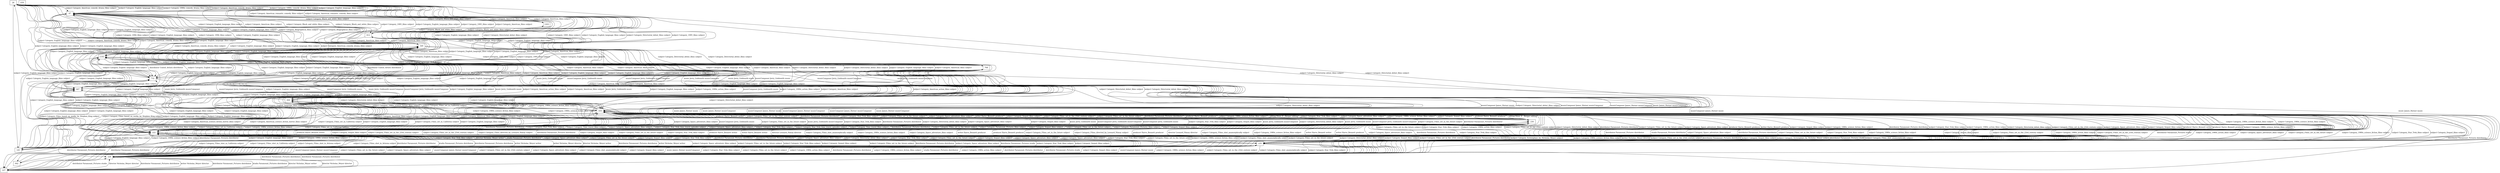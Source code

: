 digraph dbpedia {
"26" [shape=box];
"47" [shape=box];
"145" [shape=box];
"222" [shape=box];
"227" [shape=box];
"228" [shape=box];
"229" [shape=box];
"230" [shape=box];
"444" [shape=box];
"447" [shape=box];
"450" [shape=box];
"549" [shape=box];
"612" [shape=box];
"639" [shape=box];
"642" [shape=box];
"732" [shape=box];
"768" [shape=box];
"1193" [shape=box];
"1203" [shape=box];

"230" -> "229" [weight=0.48999999999999994;label="subject Category_Films_set_in_the_23rd_century subject"];
"229" -> "768" [weight=0.09;label="musicComposer James_Horner music"];
"230" -> "450" [weight=0.48999999999999994;label="subject Category_Space_adventure_films subject"];
"450" -> "230" [weight=0.48999999999999994;label="subject Category_Space_adventure_films subject"];
"549" -> "450" [weight=0.09;label="music Jerry_Goldsmith musicComposer"];
"768" -> "444" [weight=0.48999999999999994;label="subject Category_English_language_films subject"];
"230" -> "227" [weight=0.32000000000000006;label="writer Nicholas_Meyer director"];
"229" -> "222" [weight=0.48999999999999994;label="subject Category_Space_adventure_films subject"];
"47" -> "732" [weight=0.48999999999999994;label="subject Category_English_language_films subject"];
"642" -> "222" [weight=0.48999999999999994;label="subject Category_Films_shot_in_California subject"];
"450" -> "26" [weight=0.48999999999999994;label="subject Category_Directorial_debut_films subject"];
"230" -> "229" [weight=0.48999999999999994;label="subject Category_Films_set_in_the_future subject"];
"26" -> "444" [weight=0.48999999999999994;label="subject Category_American_films subject"];
"228" -> "230" [weight=0.32000000000000006;label="director Nicholas_Meyer writer"];
"222" -> "549" [weight=0.09;label="musicComposer Jerry_Goldsmith music"];
"222" -> "642" [weight=0.48999999999999994;label="subject Category_Films_shot_in_Arizona subject"];
"47" -> "26" [weight=0.48999999999999994;label="subject Category_English_language_films subject"];
"447" -> "1193" [weight=0.48999999999999994;label="subject Category_English_language_films subject"];
"549" -> "450" [weight=0.09;label="music Jerry_Goldsmith music"];
"222" -> "26" [weight=0.48999999999999994;label="subject Category_Directorial_debut_films subject"];
"222" -> "549" [weight=0.48999999999999994;label="subject Category_1990s_action_films subject"];
"26" -> "47" [weight=0.48999999999999994;label="subject Category_1990s_comedy_drama_films subject"];
"26" -> "1203" [weight=0.48999999999999994;label="subject Category_American_romantic_comedy_films subject"];
"222" -> "768" [weight=0.48999999999999994;label="subject Category_Directorial_debut_films subject"];
"47" -> "768" [weight=0.48999999999999994;label="subject Category_English_language_films subject"];
"444" -> "768" [weight=0.48999999999999994;label="subject Category_English_language_films subject"];
"229" -> "444" [weight=0.48999999999999994;label="subject Category_1980s_science_fiction_films subject"];
"230" -> "222" [weight=0.48999999999999994;label="subject Category_Space_adventure_films subject"];
"444" -> "450" [weight=0.48999999999999994;label="subject Category_Films_set_in_California subject"];
"229" -> "228" [weight=0.48999999999999994;label="subject Category_1980s_action_films subject"];
"549" -> "447" [weight=0.48999999999999994;label="subject Category_English_language_films subject"];
"47" -> "1203" [weight=0.48999999999999994;label="subject Category_Black_and_white_films subject"];
"612" -> "222" [weight=0.48999999999999994;label="subject Category_American_films subject"];
"450" -> "229" [weight=0.04000000000000001;label="distributor Paramount_Pictures distributor"];
"229" -> "228" [weight=0.04000000000000001;label="distributor Paramount_Pictures distributor"];
"222" -> "230" [weight=0.48999999999999994;label="subject Category_Films_set_in_the_future subject"];
"228" -> "450" [weight=0.48999999999999994;label="subject Category_Films_set_in_the_future subject"];
"732" -> "768" [weight=0.48999999999999994;label="subject Category_English_language_films subject"];
"222" -> "1193" [weight=0.48999999999999994;label="subject Category_English_language_films subject"];
"444" -> "26" [weight=0.48999999999999994;label="subject Category_American_films subject"];
"447" -> "732" [weight=0.48999999999999994;label="subject Category_English_language_films subject"];
"230" -> "450" [weight=0.04000000000000001;label="writer Harve_Bennett producer"];
"145" -> "444" [weight=0.48999999999999994;label="subject Category_Films_set_in_California subject"];
"26" -> "222" [weight=0.48999999999999994;label="subject Category_English_language_films subject"];
"47" -> "145" [weight=0.48999999999999994;label="subject Category_English_language_films subject"];
"26" -> "47" [weight=0.48999999999999994;label="subject Category_English_language_films subject"];
"222" -> "229" [weight=0.04000000000000001;label="distributor Paramount_Pictures distributor"];
"447" -> "768" [weight=0.48999999999999994;label="subject Category_English_language_films subject"];
"450" -> "145" [weight=0.48999999999999994;label="subject Category_Films_set_in_California subject"];
"222" -> "450" [weight=0.48999999999999994;label="subject Category_Space_adventure_films subject"];
"732" -> "145" [weight=0.48999999999999994;label="subject Category_English_language_films subject"];
"228" -> "450" [weight=0.04000000000000001;label="distributor Paramount_Pictures distributor"];
"444" -> "222" [weight=0.48999999999999994;label="subject Category_American_films subject"];
"47" -> "26" [weight=0.48999999999999994;label="subject Category_1990s_comedy_drama_films subject"];
"612" -> "444" [weight=0.48999999999999994;label="subject Category_American_films subject"];
"229" -> "450" [weight=0.48999999999999994;label="subject Category_Star_Trek_films subject"];
"228" -> "227" [weight=0.6400000000000001;label="director Nicholas_Meyer director"];
"444" -> "222" [weight=0.48999999999999994;label="subject Category_English_language_films subject"];
"549" -> "447" [weight=0.04000000000000001;label="distributor United_Artists distributor"];
"230" -> "222" [weight=0.48999999999999994;label="subject Category_Star_Trek_films subject"];
"450" -> "222" [weight=0.48999999999999994;label="subject Category_Films_set_in_the_future subject"];
"549" -> "732" [weight=0.48999999999999994;label="subject Category_English_language_films subject"];
"768" -> "222" [weight=0.48999999999999994;label="subject Category_English_language_films subject"];
"230" -> "229" [weight=0.48999999999999994;label="subject Category_Films_directed_by_Leonard_Nimoy subject"];
"229" -> "222" [weight=0.48999999999999994;label="subject Category_Star_Trek_films subject"];
"450" -> "230" [weight=0.48999999999999994;label="subject Category_1980s_science_fiction_films subject"];
"444" -> "230" [weight=0.48999999999999994;label="subject Category_1980s_science_fiction_films subject"];
"26" -> "549" [weight=0.48999999999999994;label="subject Category_English_language_films subject"];
"450" -> "222" [weight=0.09;label="music Jerry_Goldsmith musicComposer"];
"26" -> "145" [weight=0.48999999999999994;label="subject Category_English_language_films subject"];
"230" -> "228" [weight=0.48999999999999994;label="subject Category_1980s_science_fiction_films subject"];
"549" -> "222" [weight=0.48999999999999994;label="subject Category_1990s_action_films subject"];
"145" -> "768" [weight=0.48999999999999994;label="subject Category_English_language_films subject"];
"222" -> "450" [weight=0.48999999999999994;label="subject Category_Star_Trek_films subject"];
"26" -> "222" [weight=0.48999999999999994;label="subject Category_American_films subject"];
"227" -> "229" [weight=0.04000000000000001;label="distributor Paramount_Pictures distributor"];
"230" -> "228" [weight=0.32000000000000006;label="writer Nicholas_Meyer director"];
"228" -> "229" [weight=0.09;label="musicComposer James_Horner musicComposer"];
"450" -> "230" [weight=0.48999999999999994;label="subject Category_Sequel_films subject"];
"145" -> "1193" [weight=0.48999999999999994;label="subject Category_English_language_films subject"];
"228" -> "229" [weight=0.48999999999999994;label="subject Category_Films_set_in_the_23rd_century subject"];
"444" -> "145" [weight=0.48999999999999994;label="subject Category_Films_set_in_California subject"];
"229" -> "26" [weight=0.48999999999999994;label="subject Category_Directorial_debut_films subject"];
"227" -> "228" [weight=0.020000000000000004;label="distributor Paramount_Pictures studio"];
"230" -> "229" [weight=0.010000000000000002;label="producer Harve_Bennett producer"];
"1193" -> "549" [weight=0.48999999999999994;label="subject Category_English_language_films subject"];
"229" -> "222" [weight=0.04000000000000001;label="distributor Paramount_Pictures distributor"];
"230" -> "450" [weight=0.48999999999999994;label="subject Category_Sequel_films subject"];
"222" -> "450" [weight=0.48999999999999994;label="subject Category_Sequel_films subject"];
"732" -> "26" [weight=0.48999999999999994;label="subject Category_English_language_films subject"];
"612" -> "47" [weight=0.48999999999999994;label="subject Category_Black_and_white_films subject"];
"732" -> "26" [weight=0.48999999999999994;label="subject Category_American_comedy_drama_films subject"];
"229" -> "230" [weight=0.48999999999999994;label="subject Category_Films_set_in_the_23rd_century subject"];
"229" -> "230" [weight=0.48999999999999994;label="subject Category_Films_directed_by_Leonard_Nimoy subject"];
"549" -> "47" [weight=0.48999999999999994;label="subject Category_Biographical_films subject"];
"26" -> "229" [weight=0.48999999999999994;label="subject Category_Directorial_debut_films subject"];
"228" -> "230" [weight=0.020000000000000004;label="studio Paramount_Pictures distributor"];
"732" -> "447" [weight=0.48999999999999994;label="subject Category_English_language_films subject"];
"768" -> "26" [weight=0.48999999999999994;label="subject Category_English_language_films subject"];
"768" -> "47" [weight=0.48999999999999994;label="subject Category_English_language_films subject"];
"450" -> "230" [weight=0.010000000000000002;label="producer Harve_Bennett producer"];
"230" -> "222" [weight=0.48999999999999994;label="subject Category_Star_Trek_time_travel_episodes subject"];
"228" -> "222" [weight=0.020000000000000004;label="studio Paramount_Pictures distributor"];
"230" -> "450" [weight=0.48999999999999994;label="subject Category_Films_set_in_the_23rd_century subject"];
"549" -> "222" [weight=0.09;label="musicComposer Jerry_Goldsmith music"];
"222" -> "549" [weight=0.48999999999999994;label="subject Category_American_films subject"];
"229" -> "230" [weight=0.04000000000000001;label="distributor Paramount_Pictures distributor"];
"768" -> "228" [weight=0.09;label="musicComposer James_Horner musicComposer"];
"222" -> "229" [weight=0.48999999999999994;label="subject Category_Space_adventure_films subject"];
"228" -> "450" [weight=0.48999999999999994;label="subject Category_Star_Trek_films subject"];
"229" -> "450" [weight=0.48999999999999994;label="subject Category_1980s_action_films subject"];
"228" -> "768" [weight=0.09;label="musicComposer James_Horner musicComposer"];
"227" -> "450" [weight=0.04000000000000001;label="distributor Paramount_Pictures distributor"];
"549" -> "222" [weight=0.09;label="music Jerry_Goldsmith musicComposer"];
"549" -> "145" [weight=0.48999999999999994;label="subject Category_English_language_films subject"];
"229" -> "230" [weight=0.48999999999999994;label="subject Category_Sequel_films subject"];
"228" -> "222" [weight=0.04000000000000001;label="distributor Paramount_Pictures distributor"];
"450" -> "222" [weight=0.09;label="music Jerry_Goldsmith music"];
"228" -> "222" [weight=0.48999999999999994;label="subject Category_Space_adventure_films subject"];
"222" -> "47" [weight=0.48999999999999994;label="subject Category_English_language_films subject"];
"229" -> "222" [weight=0.48999999999999994;label="subject Category_Films_set_in_the_future subject"];
"229" -> "768" [weight=0.48999999999999994;label="subject Category_Directorial_debut_films subject"];
"444" -> "47" [weight=0.48999999999999994;label="subject Category_English_language_films subject"];
"450" -> "229" [weight=0.48999999999999994;label="subject Category_Star_Trek_films subject"];
"229" -> "230" [weight=0.48999999999999994;label="subject Category_Films_set_in_the_future subject"];
"549" -> "222" [weight=0.09;label="musicComposer Jerry_Goldsmith musicComposer"];
"47" -> "26" [weight=0.48999999999999994;label="subject Category_American_comedy_drama_films subject"];
"444" -> "228" [weight=0.48999999999999994;label="subject Category_1980s_science_fiction_films subject"];
"222" -> "549" [weight=0.48999999999999994;label="subject Category_American_action_films subject"];
"450" -> "222" [weight=0.09;label="musicComposer Jerry_Goldsmith musicComposer"];
"450" -> "229" [weight=0.48999999999999994;label="subject Category_1980s_action_films subject"];
"549" -> "450" [weight=0.09;label="musicComposer Jerry_Goldsmith musicComposer"];
"145" -> "447" [weight=0.48999999999999994;label="subject Category_English_language_films subject"];
"447" -> "145" [weight=0.48999999999999994;label="subject Category_English_language_films subject"];
"732" -> "47" [weight=0.48999999999999994;label="subject Category_American_comedy_drama_films subject"];
"222" -> "447" [weight=0.48999999999999994;label="subject Category_English_language_films subject"];
"642" -> "222" [weight=0.48999999999999994;label="subject Category_Films_shot_in_Arizona subject"];
"222" -> "444" [weight=0.48999999999999994;label="subject Category_English_language_films subject"];
"230" -> "228" [weight=0.48999999999999994;label="subject Category_Space_adventure_films subject"];
"229" -> "450" [weight=0.48999999999999994;label="subject Category_Films_set_in_the_23rd_century subject"];
"444" -> "549" [weight=0.48999999999999994;label="subject Category_English_language_films subject"];
"228" -> "230" [weight=0.48999999999999994;label="subject Category_Sequel_films subject"];
"222" -> "549" [weight=0.09;label="music Jerry_Goldsmith musicComposer"];
"230" -> "222" [weight=0.48999999999999994;label="subject Category_Time_travel_films subject"];
"229" -> "230" [weight=0.48999999999999994;label="subject Category_Star_Trek_films subject"];
"230" -> "228" [weight=0.48999999999999994;label="subject Category_Films_set_in_the_future subject"];
"444" -> "145" [weight=0.48999999999999994;label="subject Category_American_science_fiction_horror_films subject"];
"230" -> "227" [weight=0.04000000000000001;label="distributor Paramount_Pictures distributor"];
"222" -> "230" [weight=0.48999999999999994;label="subject Category_Paramount_Pictures_films subject"];
"450" -> "444" [weight=0.48999999999999994;label="subject Category_Films_set_in_California subject"];
"228" -> "227" [weight=0.04000000000000001;label="distributor Paramount_Pictures distributor"];
"145" -> "222" [weight=0.48999999999999994;label="subject Category_1990s_science_fiction_films subject"];
"230" -> "228" [weight=0.48999999999999994;label="subject Category_Films_set_in_the_23rd_century subject"];
"228" -> "229" [weight=0.48999999999999994;label="subject Category_Space_adventure_films subject"];
"230" -> "229" [weight=0.6400000000000001;label="director Leonard_Nimoy director"];
"450" -> "228" [weight=0.48999999999999994;label="subject Category_Films_set_in_the_23rd_century subject"];
"732" -> "47" [weight=0.48999999999999994;label="subject Category_English_language_films subject"];
"549" -> "222" [weight=0.48999999999999994;label="subject Category_English_language_films subject"];
"447" -> "47" [weight=0.48999999999999994;label="subject Category_English_language_films subject"];
"230" -> "450" [weight=0.48999999999999994;label="subject Category_Films_set_in_the_future subject"];
"450" -> "230" [weight=0.16000000000000003;label="editing Peter_E__Berger editing"];
"47" -> "549" [weight=0.48999999999999994;label="subject Category_English_language_films subject"];
"612" -> "26" [weight=0.48999999999999994;label="subject Category_American_films subject"];
"1193" -> "47" [weight=0.48999999999999994;label="subject Category_English_language_films subject"];
"450" -> "549" [weight=0.09;label="music Jerry_Goldsmith musicComposer"];
"1193" -> "222" [weight=0.48999999999999994;label="subject Category_English_language_films subject"];
"450" -> "230" [weight=0.04000000000000001;label="producer Harve_Bennett writer"];
"549" -> "222" [weight=0.09;label="music Jerry_Goldsmith music"];
"230" -> "227" [weight=0.16000000000000003;label="writer Nicholas_Meyer writer"];
"222" -> "230" [weight=0.48999999999999994;label="subject Category_Sequel_films subject"];
"145" -> "47" [weight=0.48999999999999994;label="subject Category_English_language_films subject"];
"230" -> "229" [weight=0.48999999999999994;label="subject Category_Films_shot_anamorphically subject"];
"145" -> "732" [weight=0.48999999999999994;label="subject Category_English_language_films subject"];
"26" -> "444" [weight=0.48999999999999994;label="subject Category_English_language_films subject"];
"549" -> "1193" [weight=0.48999999999999994;label="subject Category_English_language_films subject"];
"222" -> "230" [weight=0.04000000000000001;label="distributor Paramount_Pictures distributor"];
"228" -> "229" [weight=0.48999999999999994;label="subject Category_Films_shot_anamorphically subject"];
"447" -> "145" [weight=0.48999999999999994;label="subject Category_Films_based_on_works_by_Stephen_King subject"];
"444" -> "1193" [weight=0.48999999999999994;label="subject Category_English_language_films subject"];
"222" -> "145" [weight=0.48999999999999994;label="subject Category_1990s_science_fiction_films subject"];
"229" -> "228" [weight=0.020000000000000004;label="distributor Paramount_Pictures studio"];
"447" -> "444" [weight=0.48999999999999994;label="subject Category_English_language_films subject"];
"732" -> "1193" [weight=0.48999999999999994;label="subject Category_English_language_films subject"];
"229" -> "230" [weight=0.04000000000000001;label="producer Harve_Bennett writer"];
"768" -> "145" [weight=0.48999999999999994;label="subject Category_English_language_films subject"];
"229" -> "228" [weight=0.48999999999999994;label="subject Category_Sequel_films subject"];
"228" -> "230" [weight=0.48999999999999994;label="subject Category_Star_Trek_films subject"];
"228" -> "222" [weight=0.48999999999999994;label="subject Category_Films_set_in_the_future subject"];
"444" -> "450" [weight=0.48999999999999994;label="subject Category_1980s_science_fiction_films subject"];
"228" -> "450" [weight=0.48999999999999994;label="subject Category_1980s_science_fiction_films subject"];
"222" -> "549" [weight=0.09;label="musicComposer Jerry_Goldsmith musicComposer"];
"450" -> "228" [weight=0.020000000000000004;label="distributor Paramount_Pictures studio"];
"229" -> "230" [weight=0.16000000000000003;label="writer Harve_Bennett writer"];
"230" -> "229" [weight=0.48999999999999994;label="subject Category_1980s_science_fiction_films subject"];
"26" -> "450" [weight=0.48999999999999994;label="subject Category_Directorial_debut_films subject"];
"732" -> "222" [weight=0.48999999999999994;label="subject Category_English_language_films subject"];
"230" -> "228" [weight=0.04000000000000001;label="distributor Paramount_Pictures distributor"];
"229" -> "230" [weight=0.6400000000000001;label="director Leonard_Nimoy director"];
"1193" -> "145" [weight=0.48999999999999994;label="subject Category_English_language_films subject"];
"230" -> "450" [weight=0.04000000000000001;label="distributor Paramount_Pictures distributor"];
"444" -> "732" [weight=0.48999999999999994;label="subject Category_English_language_films subject"];
"768" -> "447" [weight=0.48999999999999994;label="subject Category_English_language_films subject"];
"227" -> "230" [weight=0.32000000000000006;label="director Nicholas_Meyer writer"];
"228" -> "768" [weight=0.09;label="music James_Horner musicComposer"];
"228" -> "229" [weight=0.48999999999999994;label="subject Category_Sequel_films subject"];
"222" -> "768" [weight=0.48999999999999994;label="subject Category_English_language_films subject"];
"228" -> "450" [weight=0.48999999999999994;label="subject Category_Sequel_films subject"];
"228" -> "450" [weight=0.48999999999999994;label="subject Category_Films_set_in_the_23rd_century subject"];
"450" -> "549" [weight=0.09;label="music Jerry_Goldsmith music"];
"222" -> "230" [weight=0.48999999999999994;label="subject Category_Star_Trek_films subject"];
"450" -> "549" [weight=0.09;label="musicComposer Jerry_Goldsmith music"];
"732" -> "549" [weight=0.48999999999999994;label="subject Category_English_language_films subject"];
"26" -> "768" [weight=0.48999999999999994;label="subject Category_English_language_films subject"];
"222" -> "229" [weight=0.48999999999999994;label="subject Category_Directorial_debut_films subject"];
"145" -> "549" [weight=0.48999999999999994;label="subject Category_English_language_films subject"];
"1203" -> "612" [weight=0.48999999999999994;label="subject Category_Black_and_white_films subject"];
"447" -> "26" [weight=0.48999999999999994;label="subject Category_English_language_films subject"];
"230" -> "229" [weight=0.16000000000000003;label="writer Harve_Bennett writer"];
"229" -> "228" [weight=0.09;label="musicComposer James_Horner music"];
"450" -> "222" [weight=0.09;label="musicComposer Jerry_Goldsmith music"];
"145" -> "447" [weight=0.48999999999999994;label="subject Category_Films_based_on_works_by_Stephen_King subject"];
"230" -> "222" [weight=0.04000000000000001;label="distributor Paramount_Pictures distributor"];
"768" -> "229" [weight=0.48999999999999994;label="subject Category_Directorial_debut_films subject"];
"222" -> "450" [weight=0.09;label="music Jerry_Goldsmith musicComposer"];
"549" -> "222" [weight=0.48999999999999994;label="subject Category_American_action_films subject"];
"222" -> "229" [weight=0.48999999999999994;label="subject Category_Star_Trek_films subject"];
"230" -> "228" [weight=0.48999999999999994;label="subject Category_Sequel_films subject"];
"1193" -> "768" [weight=0.48999999999999994;label="subject Category_English_language_films subject"];
"768" -> "26" [weight=0.48999999999999994;label="subject Category_Directorial_debut_films subject"];
"450" -> "227" [weight=0.04000000000000001;label="distributor Paramount_Pictures distributor"];
"145" -> "444" [weight=0.48999999999999994;label="subject Category_English_language_films subject"];
"450" -> "222" [weight=0.48999999999999994;label="subject Category_Star_Trek_films subject"];
"145" -> "26" [weight=0.48999999999999994;label="subject Category_English_language_films subject"];
"612" -> "1203" [weight=0.48999999999999994;label="subject Category_Black_and_white_films subject"];
"229" -> "228" [weight=0.48999999999999994;label="subject Category_1980s_science_fiction_films subject"];
"1193" -> "444" [weight=0.48999999999999994;label="subject Category_English_language_films subject"];
"222" -> "612" [weight=0.48999999999999994;label="subject Category_American_films subject"];
"228" -> "229" [weight=0.09;label="music James_Horner musicComposer"];
"228" -> "450" [weight=0.48999999999999994;label="subject Category_Space_adventure_films subject"];
"1203" -> "26" [weight=0.48999999999999994;label="subject Category_American_romantic_comedy_films subject"];
"549" -> "222" [weight=0.48999999999999994;label="subject Category_American_films subject"];
"229" -> "227" [weight=0.04000000000000001;label="distributor Paramount_Pictures distributor"];
"227" -> "228" [weight=0.6400000000000001;label="director Nicholas_Meyer director"];
"444" -> "612" [weight=0.48999999999999994;label="subject Category_American_films subject"];
"222" -> "444" [weight=0.48999999999999994;label="subject Category_American_films subject"];
"222" -> "450" [weight=0.48999999999999994;label="subject Category_Directorial_debut_films subject"];
"228" -> "230" [weight=0.48999999999999994;label="subject Category_Space_adventure_films subject"];
"229" -> "230" [weight=0.48999999999999994;label="subject Category_Films_shot_anamorphically subject"];
"222" -> "228" [weight=0.48999999999999994;label="subject Category_Films_set_in_the_future subject"];
"768" -> "450" [weight=0.48999999999999994;label="subject Category_Directorial_debut_films subject"];
"229" -> "228" [weight=0.48999999999999994;label="subject Category_Films_set_in_the_23rd_century subject"];
"228" -> "230" [weight=0.48999999999999994;label="subject Category_1980s_science_fiction_films subject"];
"229" -> "230" [weight=0.48999999999999994;label="subject Category_1980s_science_fiction_films subject"];
"549" -> "768" [weight=0.48999999999999994;label="subject Category_1995_films subject"];
"450" -> "229" [weight=0.48999999999999994;label="subject Category_Directorial_debut_films subject"];
"228" -> "230" [weight=0.48999999999999994;label="subject Category_Films_shot_anamorphically subject"];
"222" -> "145" [weight=0.48999999999999994;label="subject Category_English_language_films subject"];
"222" -> "732" [weight=0.48999999999999994;label="subject Category_English_language_films subject"];
"768" -> "549" [weight=0.48999999999999994;label="subject Category_English_language_films subject"];
"26" -> "222" [weight=0.48999999999999994;label="subject Category_Directorial_debut_films subject"];
"47" -> "549" [weight=0.48999999999999994;label="subject Category_Biographical_films subject"];
"450" -> "222" [weight=0.04000000000000001;label="distributor Paramount_Pictures distributor"];
"228" -> "230" [weight=0.48999999999999994;label="subject Category_Films_set_in_the_future subject"];
"230" -> "229" [weight=0.04000000000000001;label="writer Harve_Bennett producer"];
"450" -> "228" [weight=0.48999999999999994;label="subject Category_1980s_action_films subject"];
"549" -> "26" [weight=0.48999999999999994;label="subject Category_English_language_films subject"];
"450" -> "228" [weight=0.48999999999999994;label="subject Category_Space_adventure_films subject"];
"227" -> "228" [weight=0.04000000000000001;label="distributor Paramount_Pictures distributor"];
"450" -> "229" [weight=0.48999999999999994;label="subject Category_Films_set_in_the_23rd_century subject"];
"230" -> "444" [weight=0.48999999999999994;label="subject Category_1980s_science_fiction_films subject"];
"450" -> "549" [weight=0.09;label="musicComposer Jerry_Goldsmith musicComposer"];
"230" -> "228" [weight=0.48999999999999994;label="subject Category_Screenplays_by_Nicholas_Meyer subject"];
"26" -> "768" [weight=0.48999999999999994;label="subject Category_Directorial_debut_films subject"];
"222" -> "228" [weight=0.04000000000000001;label="distributor Paramount_Pictures distributor"];
"222" -> "450" [weight=0.09;label="music Jerry_Goldsmith music"];
"444" -> "447" [weight=0.48999999999999994;label="subject Category_English_language_films subject"];
"549" -> "47" [weight=0.48999999999999994;label="subject Category_English_language_films subject"];
"26" -> "549" [weight=0.48999999999999994;label="subject Category_1995_films subject"];
"229" -> "230" [weight=0.48999999999999994;label="subject Category_Space_adventure_films subject"];
"229" -> "222" [weight=0.48999999999999994;label="subject Category_Directorial_debut_films subject"];
"450" -> "229" [weight=0.48999999999999994;label="subject Category_Space_adventure_films subject"];
"145" -> "222" [weight=0.48999999999999994;label="subject Category_English_language_films subject"];
"222" -> "230" [weight=0.48999999999999994;label="subject Category_Time_travel_films subject"];
"230" -> "228" [weight=0.020000000000000004;label="distributor Paramount_Pictures studio"];
"450" -> "230" [weight=0.48999999999999994;label="subject Category_Films_set_in_the_future subject"];
"732" -> "444" [weight=0.48999999999999994;label="subject Category_English_language_films subject"];
"230" -> "229" [weight=0.48999999999999994;label="subject Category_Space_adventure_films subject"];
"1193" -> "447" [weight=0.48999999999999994;label="subject Category_English_language_films subject"];
"228" -> "450" [weight=0.020000000000000004;label="studio Paramount_Pictures distributor"];
"26" -> "732" [weight=0.48999999999999994;label="subject Category_American_comedy_drama_films subject"];
"768" -> "549" [weight=0.48999999999999994;label="subject Category_1995_films subject"];
"228" -> "229" [weight=0.48999999999999994;label="subject Category_Star_Trek_films subject"];
"230" -> "222" [weight=0.48999999999999994;label="subject Category_Sequel_films subject"];
"47" -> "612" [weight=0.48999999999999994;label="subject Category_Black_and_white_films subject"];
"228" -> "768" [weight=0.09;label="musicComposer James_Horner music"];
"450" -> "230" [weight=0.48999999999999994;label="subject Category_Films_set_in_the_23rd_century subject"];
"228" -> "230" [weight=0.48999999999999994;label="subject Category_Films_set_in_the_23rd_century subject"];
"26" -> "47" [weight=0.48999999999999994;label="subject Category_American_comedy_drama_films subject"];
"227" -> "222" [weight=0.04000000000000001;label="distributor Paramount_Pictures distributor"];
"230" -> "222" [weight=0.48999999999999994;label="subject Category_Films_set_in_the_future subject"];
"228" -> "230" [weight=0.04000000000000001;label="distributor Paramount_Pictures distributor"];
"229" -> "228" [weight=0.48999999999999994;label="subject Category_Films_shot_anamorphically subject"];
"768" -> "228" [weight=0.09;label="music James_Horner music"];
"228" -> "229" [weight=0.48999999999999994;label="subject Category_Films_set_in_the_future subject"];
"47" -> "732" [weight=0.48999999999999994;label="subject Category_American_comedy_drama_films subject"];
"47" -> "444" [weight=0.48999999999999994;label="subject Category_English_language_films subject"];
"26" -> "549" [weight=0.48999999999999994;label="subject Category_American_films subject"];
"222" -> "26" [weight=0.48999999999999994;label="subject Category_English_language_films subject"];
"230" -> "229" [weight=0.04000000000000001;label="distributor Paramount_Pictures distributor"];
"229" -> "450" [weight=0.48999999999999994;label="subject Category_Directorial_debut_films subject"];
"450" -> "222" [weight=0.48999999999999994;label="subject Category_Directorial_debut_films subject"];
"229" -> "230" [weight=0.04000000000000001;label="writer Harve_Bennett producer"];
"768" -> "222" [weight=0.48999999999999994;label="subject Category_Directorial_debut_films subject"];
"222" -> "450" [weight=0.09;label="musicComposer Jerry_Goldsmith musicComposer"];
"222" -> "450" [weight=0.48999999999999994;label="subject Category_Films_set_in_the_future subject"];
"227" -> "230" [weight=0.16000000000000003;label="writer Nicholas_Meyer writer"];
"222" -> "26" [weight=0.48999999999999994;label="subject Category_American_films subject"];
"230" -> "229" [weight=0.48999999999999994;label="subject Category_Star_Trek_films subject"];
"229" -> "230" [weight=0.010000000000000002;label="producer Harve_Bennett producer"];
"450" -> "229" [weight=0.48999999999999994;label="subject Category_Sequel_films subject"];
"230" -> "222" [weight=0.48999999999999994;label="subject Category_Paramount_Pictures_films subject"];
"229" -> "450" [weight=0.04000000000000001;label="distributor Paramount_Pictures distributor"];
"450" -> "768" [weight=0.48999999999999994;label="subject Category_Directorial_debut_films subject"];
"768" -> "228" [weight=0.09;label="music James_Horner musicComposer"];
"228" -> "229" [weight=0.48999999999999994;label="subject Category_1980s_action_films subject"];
"450" -> "230" [weight=0.04000000000000001;label="distributor Paramount_Pictures distributor"];
"1193" -> "26" [weight=0.48999999999999994;label="subject Category_English_language_films subject"];
"26" -> "768" [weight=0.48999999999999994;label="subject Category_1995_films subject"];
"549" -> "450" [weight=0.09;label="musicComposer Jerry_Goldsmith music"];
"229" -> "450" [weight=0.48999999999999994;label="subject Category_Films_set_in_the_future subject"];
"444" -> "145" [weight=0.48999999999999994;label="subject Category_English_language_films subject"];
"47" -> "222" [weight=0.48999999999999994;label="subject Category_English_language_films subject"];
"447" -> "549" [weight=0.48999999999999994;label="subject Category_English_language_films subject"];
"768" -> "229" [weight=0.09;label="musicComposer James_Horner musicComposer"];
"228" -> "229" [weight=0.04000000000000001;label="distributor Paramount_Pictures distributor"];
"444" -> "26" [weight=0.48999999999999994;label="subject Category_English_language_films subject"];
"450" -> "444" [weight=0.48999999999999994;label="subject Category_1980s_science_fiction_films subject"];
"228" -> "229" [weight=0.48999999999999994;label="subject Category_1980s_science_fiction_films subject"];
"447" -> "222" [weight=0.48999999999999994;label="subject Category_English_language_films subject"];
"450" -> "229" [weight=0.48999999999999994;label="subject Category_Films_set_in_the_future subject"];
"768" -> "228" [weight=0.09;label="musicComposer James_Horner music"];
"228" -> "227" [weight=0.020000000000000004;label="studio Paramount_Pictures distributor"];
"222" -> "229" [weight=0.48999999999999994;label="subject Category_Films_set_in_the_future subject"];
"145" -> "450" [weight=0.48999999999999994;label="subject Category_Films_set_in_California subject"];
"222" -> "450" [weight=0.04000000000000001;label="distributor Paramount_Pictures distributor"];
"222" -> "228" [weight=0.48999999999999994;label="subject Category_Space_adventure_films subject"];
"228" -> "768" [weight=0.09;label="music James_Horner music"];
"229" -> "450" [weight=0.48999999999999994;label="subject Category_Space_adventure_films subject"];
"549" -> "26" [weight=0.48999999999999994;label="subject Category_American_films subject"];
"227" -> "228" [weight=0.32000000000000006;label="writer Nicholas_Meyer director"];
"768" -> "229" [weight=0.09;label="music James_Horner musicComposer"];
"222" -> "229" [weight=0.48999999999999994;label="subject Category_Sequel_films subject"];
"1203" -> "47" [weight=0.48999999999999994;label="subject Category_Black_and_white_films subject"];
"227" -> "230" [weight=0.04000000000000001;label="distributor Paramount_Pictures distributor"];
"222" -> "227" [weight=0.04000000000000001;label="distributor Paramount_Pictures distributor"];
"229" -> "228" [weight=0.48999999999999994;label="subject Category_Star_Trek_films subject"];
"229" -> "450" [weight=0.010000000000000002;label="producer Harve_Bennett producer"];
"444" -> "229" [weight=0.48999999999999994;label="subject Category_1980s_science_fiction_films subject"];
"229" -> "228" [weight=0.09;label="musicComposer James_Horner musicComposer"];
"447" -> "549" [weight=0.04000000000000001;label="distributor United_Artists distributor"];
"26" -> "1193" [weight=0.48999999999999994;label="subject Category_English_language_films subject"];
"26" -> "732" [weight=0.48999999999999994;label="subject Category_English_language_films subject"];
"229" -> "450" [weight=0.04000000000000001;label="writer Harve_Bennett producer"];
"222" -> "230" [weight=0.48999999999999994;label="subject Category_Space_adventure_films subject"];
"612" -> "549" [weight=0.48999999999999994;label="subject Category_American_films subject"];
"768" -> "26" [weight=0.48999999999999994;label="subject Category_1995_films subject"];
"450" -> "228" [weight=0.48999999999999994;label="subject Category_Films_set_in_the_future subject"];
"228" -> "444" [weight=0.48999999999999994;label="subject Category_1980s_science_fiction_films subject"];
"47" -> "1193" [weight=0.48999999999999994;label="subject Category_1994_films subject"];
"450" -> "228" [weight=0.48999999999999994;label="subject Category_1980s_science_fiction_films subject"];
"228" -> "222" [weight=0.48999999999999994;label="subject Category_Star_Trek_films subject"];
"229" -> "228" [weight=0.48999999999999994;label="subject Category_Films_set_in_the_future subject"];
"145" -> "444" [weight=0.48999999999999994;label="subject Category_American_science_fiction_horror_films subject"];
"222" -> "230" [weight=0.48999999999999994;label="subject Category_Star_Trek_time_travel_episodes subject"];
"222" -> "450" [weight=0.09;label="musicComposer Jerry_Goldsmith music"];
"549" -> "768" [weight=0.48999999999999994;label="subject Category_English_language_films subject"];
"450" -> "229" [weight=0.04000000000000001;label="producer Harve_Bennett writer"];
"222" -> "549" [weight=0.48999999999999994;label="subject Category_English_language_films subject"];
"228" -> "230" [weight=0.48999999999999994;label="subject Category_Screenplays_by_Nicholas_Meyer subject"];
"450" -> "229" [weight=0.010000000000000002;label="producer Harve_Bennett producer"];
"450" -> "229" [weight=0.48999999999999994;label="subject Category_1980s_science_fiction_films subject"];
"549" -> "444" [weight=0.48999999999999994;label="subject Category_English_language_films subject"];
"1193" -> "47" [weight=0.48999999999999994;label="subject Category_1994_films subject"];
"228" -> "227" [weight=0.32000000000000006;label="director Nicholas_Meyer writer"];
"229" -> "450" [weight=0.48999999999999994;label="subject Category_Sequel_films subject"];
"230" -> "229" [weight=0.04000000000000001;label="producer Harve_Bennett writer"];
"229" -> "222" [weight=0.48999999999999994;label="subject Category_Sequel_films subject"];
"230" -> "450" [weight=0.010000000000000002;label="producer Harve_Bennett producer"];
"549" -> "26" [weight=0.48999999999999994;label="subject Category_1995_films subject"];
"26" -> "447" [weight=0.48999999999999994;label="subject Category_English_language_films subject"];
"26" -> "612" [weight=0.48999999999999994;label="subject Category_American_films subject"];
"222" -> "228" [weight=0.020000000000000004;label="distributor Paramount_Pictures studio"];
"228" -> "450" [weight=0.48999999999999994;label="subject Category_1980s_action_films subject"];
"222" -> "228" [weight=0.48999999999999994;label="subject Category_Star_Trek_films subject"];
"228" -> "222" [weight=0.48999999999999994;label="subject Category_Sequel_films subject"];
"222" -> "228" [weight=0.48999999999999994;label="subject Category_Sequel_films subject"];
"450" -> "228" [weight=0.48999999999999994;label="subject Category_Star_Trek_films subject"];
"222" -> "642" [weight=0.48999999999999994;label="subject Category_Films_shot_in_California subject"];
"549" -> "444" [weight=0.48999999999999994;label="subject Category_American_films subject"];
"228" -> "229" [weight=0.020000000000000004;label="studio Paramount_Pictures distributor"];
"444" -> "549" [weight=0.48999999999999994;label="subject Category_American_films subject"];
"229" -> "228" [weight=0.48999999999999994;label="subject Category_Space_adventure_films subject"];
"450" -> "228" [weight=0.48999999999999994;label="subject Category_Sequel_films subject"];
"230" -> "450" [weight=0.48999999999999994;label="subject Category_1980s_science_fiction_films subject"];
"230" -> "229" [weight=0.48999999999999994;label="subject Category_Sequel_films subject"];
"450" -> "222" [weight=0.48999999999999994;label="subject Category_Sequel_films subject"];
"549" -> "612" [weight=0.48999999999999994;label="subject Category_American_films subject"];
"768" -> "732" [weight=0.48999999999999994;label="subject Category_English_language_films subject"];
"230" -> "228" [weight=0.48999999999999994;label="subject Category_Star_Trek_films subject"];
"230" -> "228" [weight=0.48999999999999994;label="subject Category_Films_shot_anamorphically subject"];
"230" -> "450" [weight=0.16000000000000003;label="editing Peter_E__Berger editing"];
"229" -> "768" [weight=0.09;label="musicComposer James_Horner musicComposer"];
"230" -> "450" [weight=0.48999999999999994;label="subject Category_Star_Trek_films subject"];
"768" -> "1193" [weight=0.48999999999999994;label="subject Category_English_language_films subject"];
"47" -> "447" [weight=0.48999999999999994;label="subject Category_English_language_films subject"];
"222" -> "549" [weight=0.09;label="music Jerry_Goldsmith music"];
"1193" -> "732" [weight=0.48999999999999994;label="subject Category_English_language_films subject"];
"450" -> "222" [weight=0.48999999999999994;label="subject Category_Space_adventure_films subject"];
"47" -> "1193" [weight=0.48999999999999994;label="subject Category_English_language_films subject"];
"229" -> "450" [weight=0.48999999999999994;label="subject Category_1980s_science_fiction_films subject"];
"450" -> "228" [weight=0.04000000000000001;label="distributor Paramount_Pictures distributor"];
"450" -> "230" [weight=0.48999999999999994;label="subject Category_Star_Trek_films subject"];
}

